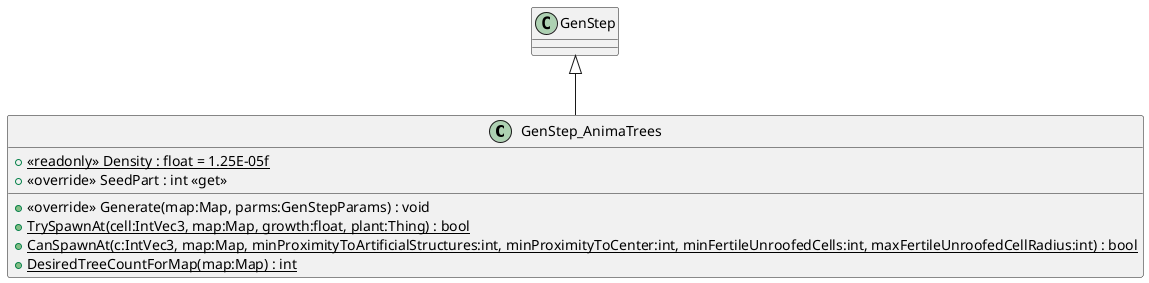 @startuml
class GenStep_AnimaTrees {
    + {static} <<readonly>> Density : float = 1.25E-05f
    + <<override>> SeedPart : int <<get>>
    + <<override>> Generate(map:Map, parms:GenStepParams) : void
    + {static} TrySpawnAt(cell:IntVec3, map:Map, growth:float, plant:Thing) : bool
    + {static} CanSpawnAt(c:IntVec3, map:Map, minProximityToArtificialStructures:int, minProximityToCenter:int, minFertileUnroofedCells:int, maxFertileUnroofedCellRadius:int) : bool
    + {static} DesiredTreeCountForMap(map:Map) : int
}
GenStep <|-- GenStep_AnimaTrees
@enduml
